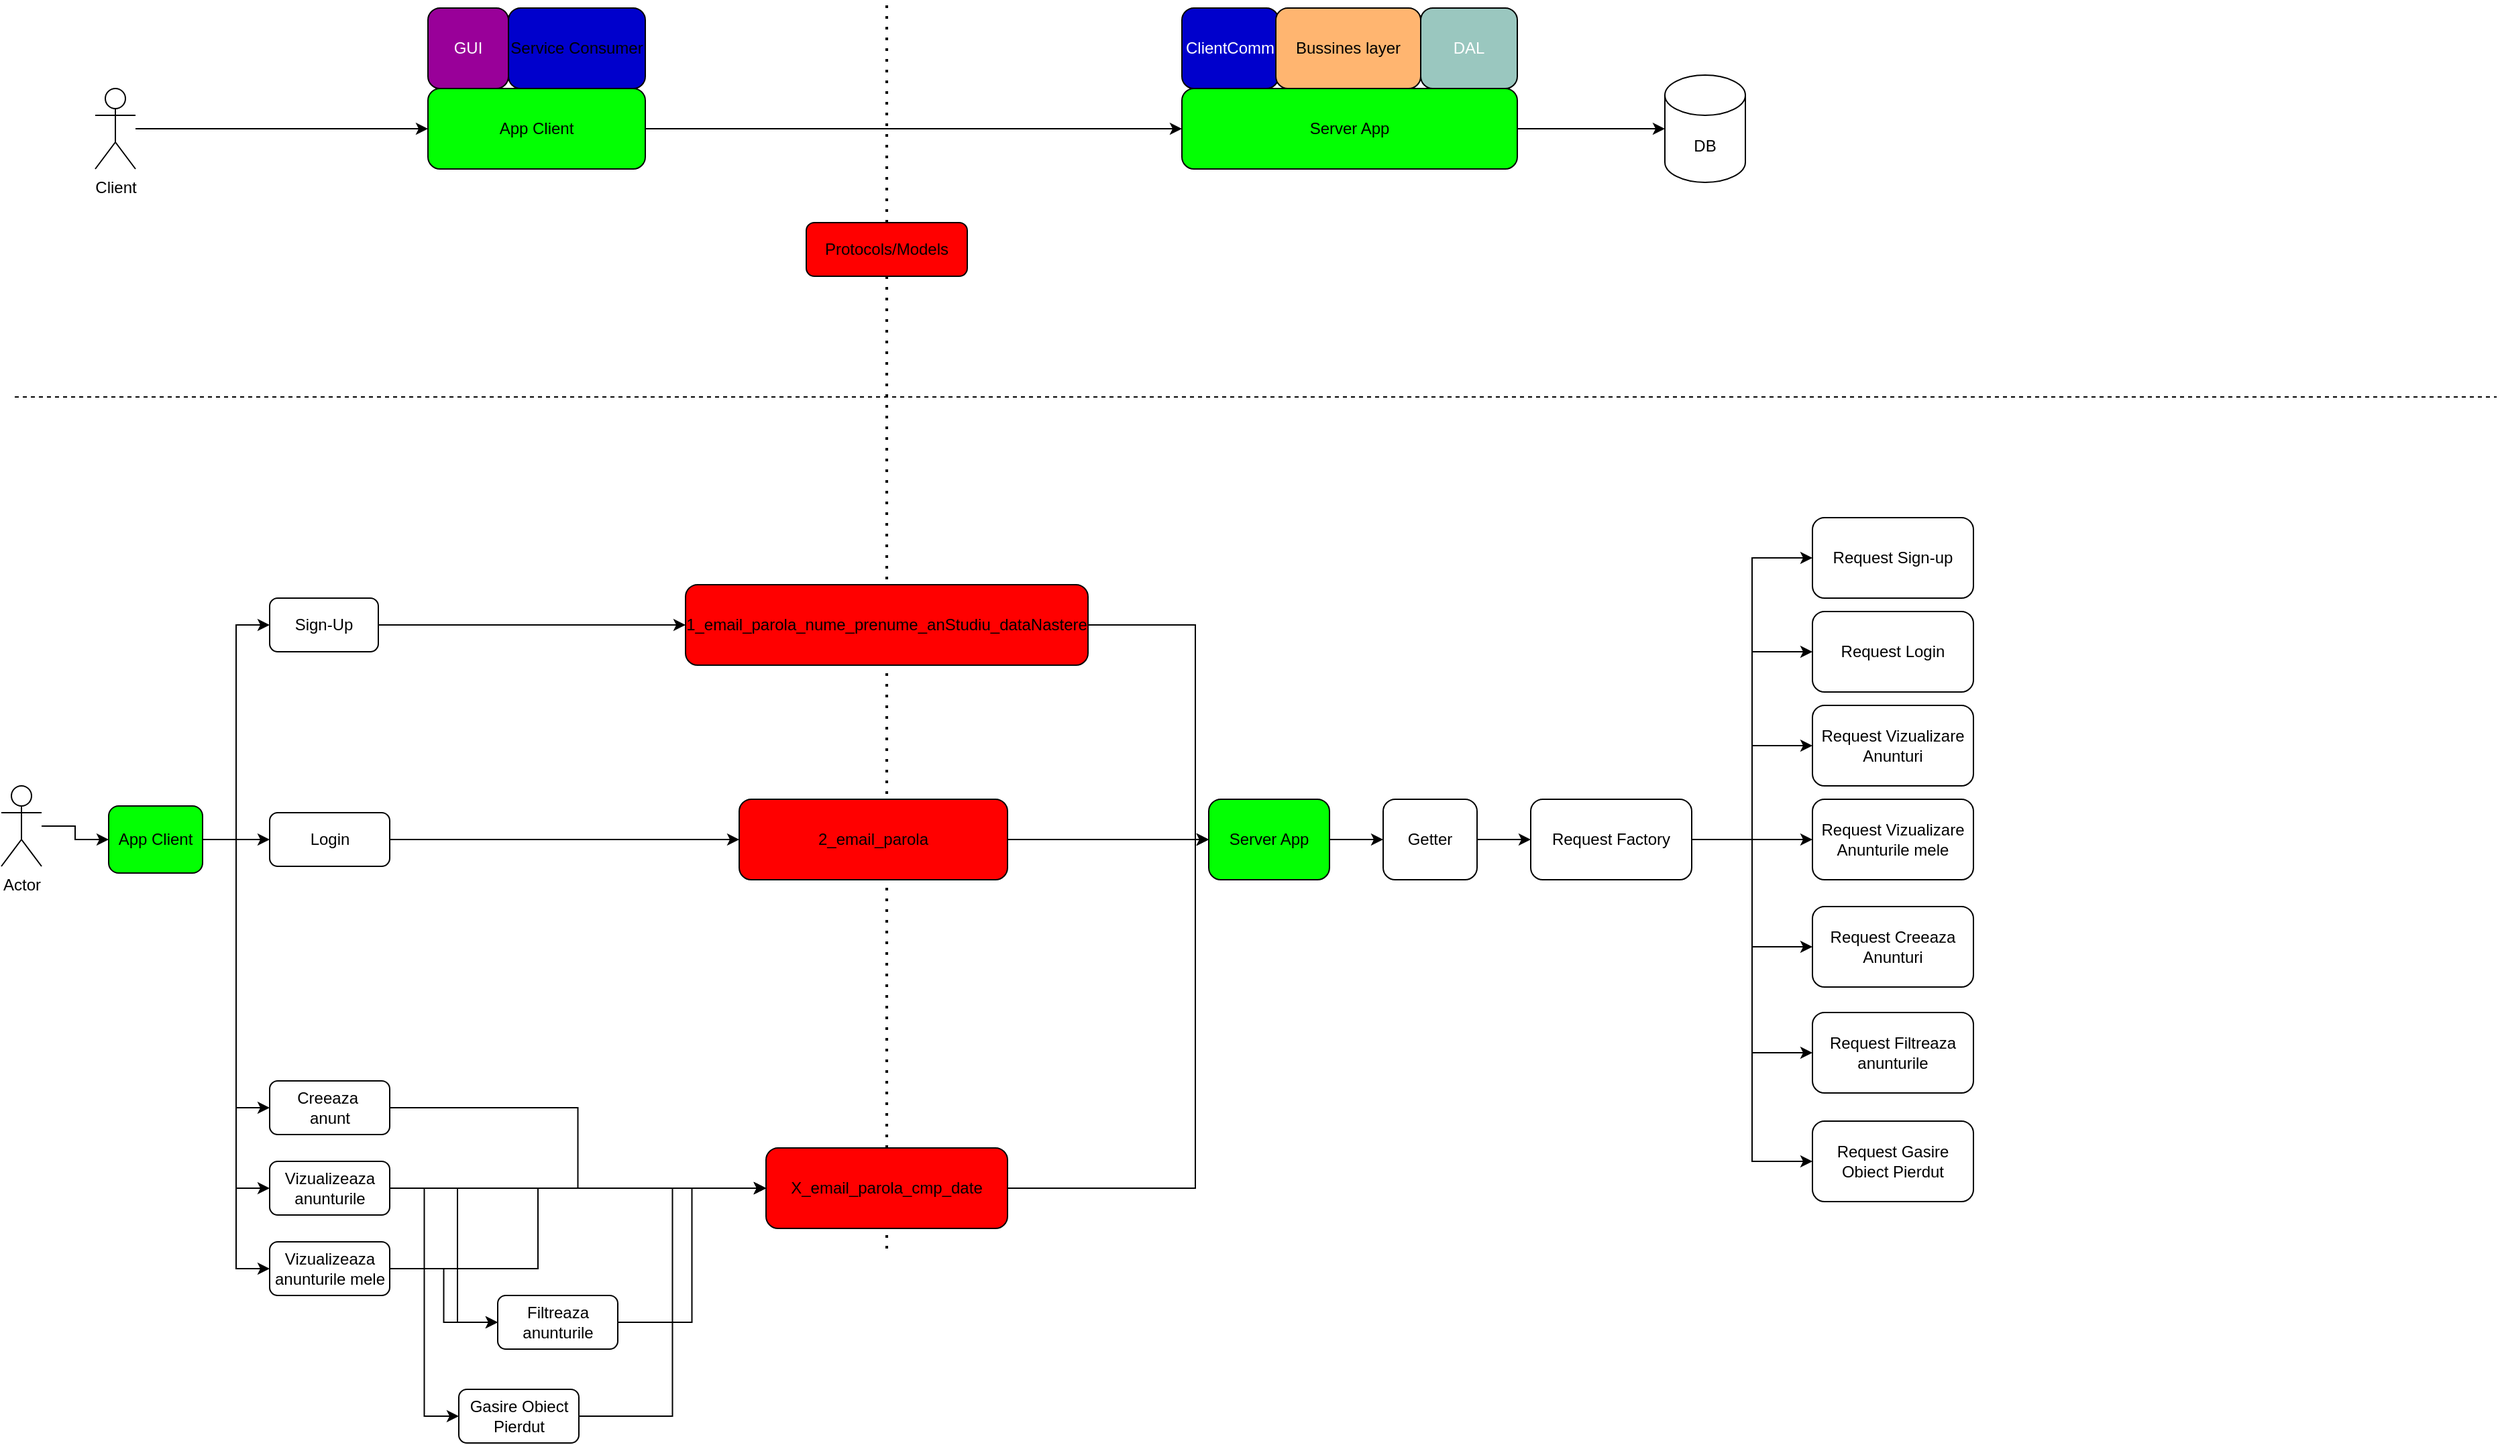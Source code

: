<mxfile version="20.8.16" type="device"><diagram id="C5RBs43oDa-KdzZeNtuy" name="Page-1"><mxGraphModel dx="1668" dy="974" grid="1" gridSize="10" guides="1" tooltips="1" connect="1" arrows="1" fold="1" page="1" pageScale="1" pageWidth="1920" pageHeight="1200" math="0" shadow="0"><root><object label="" id="WIyWlLk6GJQsqaUBKTNV-0"><mxCell/></object><mxCell id="WIyWlLk6GJQsqaUBKTNV-1" parent="WIyWlLk6GJQsqaUBKTNV-0"/><mxCell id="oLAtzvFwu5iNYkrPuSap-7" style="edgeStyle=orthogonalEdgeStyle;rounded=0;orthogonalLoop=1;jettySize=auto;html=1;fontColor=#FFFFFF;" parent="WIyWlLk6GJQsqaUBKTNV-1" source="oLAtzvFwu5iNYkrPuSap-1" target="oLAtzvFwu5iNYkrPuSap-4" edge="1"><mxGeometry relative="1" as="geometry"/></mxCell><mxCell id="oLAtzvFwu5iNYkrPuSap-1" value="Client&lt;br&gt;" style="shape=umlActor;verticalLabelPosition=bottom;verticalAlign=top;html=1;outlineConnect=0;" parent="WIyWlLk6GJQsqaUBKTNV-1" vertex="1"><mxGeometry x="70" y="100" width="30" height="60" as="geometry"/></mxCell><mxCell id="oLAtzvFwu5iNYkrPuSap-10" style="edgeStyle=orthogonalEdgeStyle;rounded=0;orthogonalLoop=1;jettySize=auto;html=1;entryX=0;entryY=0.5;entryDx=0;entryDy=0;fontColor=#FFFFFF;" parent="WIyWlLk6GJQsqaUBKTNV-1" source="oLAtzvFwu5iNYkrPuSap-4" target="oLAtzvFwu5iNYkrPuSap-9" edge="1"><mxGeometry relative="1" as="geometry"/></mxCell><mxCell id="oLAtzvFwu5iNYkrPuSap-4" value="App Client" style="rounded=1;whiteSpace=wrap;html=1;fillColor=#03FF03;" parent="WIyWlLk6GJQsqaUBKTNV-1" vertex="1"><mxGeometry x="318" y="100" width="162" height="60" as="geometry"/></mxCell><mxCell id="oLAtzvFwu5iNYkrPuSap-5" value="&lt;font color=&quot;#ffffff&quot;&gt;GUI&lt;/font&gt;" style="rounded=1;whiteSpace=wrap;html=1;fillColor=#990099;" parent="WIyWlLk6GJQsqaUBKTNV-1" vertex="1"><mxGeometry x="318" y="40" width="60" height="60" as="geometry"/></mxCell><mxCell id="oLAtzvFwu5iNYkrPuSap-8" value="Service Consumer" style="rounded=1;whiteSpace=wrap;html=1;fillColor=#0000CC;" parent="WIyWlLk6GJQsqaUBKTNV-1" vertex="1"><mxGeometry x="378" y="40" width="102" height="60" as="geometry"/></mxCell><mxCell id="oLAtzvFwu5iNYkrPuSap-15" style="edgeStyle=orthogonalEdgeStyle;rounded=0;orthogonalLoop=1;jettySize=auto;html=1;entryX=0;entryY=0.5;entryDx=0;entryDy=0;entryPerimeter=0;fontColor=#000000;" parent="WIyWlLk6GJQsqaUBKTNV-1" source="oLAtzvFwu5iNYkrPuSap-9" target="oLAtzvFwu5iNYkrPuSap-14" edge="1"><mxGeometry relative="1" as="geometry"/></mxCell><mxCell id="oLAtzvFwu5iNYkrPuSap-9" value="Server App" style="rounded=1;whiteSpace=wrap;html=1;fillColor=#03FF03;" parent="WIyWlLk6GJQsqaUBKTNV-1" vertex="1"><mxGeometry x="880" y="100" width="250" height="60" as="geometry"/></mxCell><mxCell id="oLAtzvFwu5iNYkrPuSap-11" value="&lt;font color=&quot;#ffffff&quot;&gt;ClientComm&lt;/font&gt;" style="rounded=1;whiteSpace=wrap;html=1;fillColor=#0000CC;" parent="WIyWlLk6GJQsqaUBKTNV-1" vertex="1"><mxGeometry x="880" y="40" width="72" height="60" as="geometry"/></mxCell><mxCell id="oLAtzvFwu5iNYkrPuSap-12" value="&lt;font&gt;Bussines layer&lt;/font&gt;" style="rounded=1;whiteSpace=wrap;html=1;fillColor=#FFB570;strokeColor=#000000;fontColor=#000000;" parent="WIyWlLk6GJQsqaUBKTNV-1" vertex="1"><mxGeometry x="950" y="40" width="108" height="60" as="geometry"/></mxCell><mxCell id="oLAtzvFwu5iNYkrPuSap-13" value="&lt;font color=&quot;#ffffff&quot;&gt;DAL&lt;/font&gt;" style="rounded=1;whiteSpace=wrap;html=1;fillColor=#9AC7BF;" parent="WIyWlLk6GJQsqaUBKTNV-1" vertex="1"><mxGeometry x="1058" y="40" width="72" height="60" as="geometry"/></mxCell><mxCell id="oLAtzvFwu5iNYkrPuSap-14" value="DB" style="shape=cylinder3;whiteSpace=wrap;html=1;boundedLbl=1;backgroundOutline=1;size=15;strokeColor=#000000;fontColor=#000000;fillColor=#FFFFFF;" parent="WIyWlLk6GJQsqaUBKTNV-1" vertex="1"><mxGeometry x="1240" y="90" width="60" height="80" as="geometry"/></mxCell><mxCell id="oLAtzvFwu5iNYkrPuSap-33" value="" style="endArrow=none;dashed=1;html=1;dashPattern=1 3;strokeWidth=2;rounded=0;fontColor=#000000;startArrow=none;" parent="WIyWlLk6GJQsqaUBKTNV-1" source="0GTbMx8msAdgYIF_Dsqt-0" edge="1"><mxGeometry width="50" height="50" relative="1" as="geometry"><mxPoint x="660" y="965" as="sourcePoint"/><mxPoint x="660" y="35" as="targetPoint"/></mxGeometry></mxCell><mxCell id="0GTbMx8msAdgYIF_Dsqt-1" value="" style="endArrow=none;dashed=1;html=1;dashPattern=1 3;strokeWidth=2;rounded=0;fontColor=#000000;startArrow=none;" parent="WIyWlLk6GJQsqaUBKTNV-1" source="0GTbMx8msAdgYIF_Dsqt-35" target="0GTbMx8msAdgYIF_Dsqt-0" edge="1"><mxGeometry width="50" height="50" relative="1" as="geometry"><mxPoint x="660" y="965" as="sourcePoint"/><mxPoint x="660" y="75" as="targetPoint"/></mxGeometry></mxCell><mxCell id="0GTbMx8msAdgYIF_Dsqt-0" value="Protocols/Models" style="rounded=1;whiteSpace=wrap;html=1;strokeColor=#000000;fontColor=#000000;fillColor=#FF0000;" parent="WIyWlLk6GJQsqaUBKTNV-1" vertex="1"><mxGeometry x="600" y="200" width="120" height="40" as="geometry"/></mxCell><mxCell id="0GTbMx8msAdgYIF_Dsqt-9" style="edgeStyle=orthogonalEdgeStyle;rounded=0;orthogonalLoop=1;jettySize=auto;html=1;entryX=0;entryY=0.5;entryDx=0;entryDy=0;" parent="WIyWlLk6GJQsqaUBKTNV-1" source="0GTbMx8msAdgYIF_Dsqt-2" target="0GTbMx8msAdgYIF_Dsqt-3" edge="1"><mxGeometry relative="1" as="geometry"/></mxCell><mxCell id="0GTbMx8msAdgYIF_Dsqt-21" style="edgeStyle=orthogonalEdgeStyle;rounded=0;orthogonalLoop=1;jettySize=auto;html=1;" parent="WIyWlLk6GJQsqaUBKTNV-1" source="0GTbMx8msAdgYIF_Dsqt-2" target="0GTbMx8msAdgYIF_Dsqt-19" edge="1"><mxGeometry relative="1" as="geometry"/></mxCell><mxCell id="0GTbMx8msAdgYIF_Dsqt-30" style="edgeStyle=orthogonalEdgeStyle;rounded=0;orthogonalLoop=1;jettySize=auto;html=1;entryX=0;entryY=0.5;entryDx=0;entryDy=0;strokeColor=#000000;" parent="WIyWlLk6GJQsqaUBKTNV-1" source="0GTbMx8msAdgYIF_Dsqt-2" target="0GTbMx8msAdgYIF_Dsqt-27" edge="1"><mxGeometry relative="1" as="geometry"/></mxCell><mxCell id="0GTbMx8msAdgYIF_Dsqt-33" style="edgeStyle=orthogonalEdgeStyle;rounded=0;orthogonalLoop=1;jettySize=auto;html=1;entryX=0;entryY=0.5;entryDx=0;entryDy=0;strokeColor=#000000;" parent="WIyWlLk6GJQsqaUBKTNV-1" source="0GTbMx8msAdgYIF_Dsqt-2" target="0GTbMx8msAdgYIF_Dsqt-28" edge="1"><mxGeometry relative="1" as="geometry"/></mxCell><mxCell id="0GTbMx8msAdgYIF_Dsqt-34" style="edgeStyle=orthogonalEdgeStyle;rounded=0;orthogonalLoop=1;jettySize=auto;html=1;entryX=0;entryY=0.5;entryDx=0;entryDy=0;strokeColor=#000000;" parent="WIyWlLk6GJQsqaUBKTNV-1" source="0GTbMx8msAdgYIF_Dsqt-2" target="0GTbMx8msAdgYIF_Dsqt-29" edge="1"><mxGeometry relative="1" as="geometry"><Array as="points"><mxPoint x="175" y="660"/><mxPoint x="175" y="980"/></Array></mxGeometry></mxCell><mxCell id="0GTbMx8msAdgYIF_Dsqt-2" value="App Client" style="rounded=1;whiteSpace=wrap;html=1;fillColor=#03FF03;" parent="WIyWlLk6GJQsqaUBKTNV-1" vertex="1"><mxGeometry x="80" y="635" width="70" height="50" as="geometry"/></mxCell><mxCell id="0GTbMx8msAdgYIF_Dsqt-4" style="edgeStyle=orthogonalEdgeStyle;rounded=0;orthogonalLoop=1;jettySize=auto;html=1;entryX=0;entryY=0.5;entryDx=0;entryDy=0;" parent="WIyWlLk6GJQsqaUBKTNV-1" source="0GTbMx8msAdgYIF_Dsqt-3" target="0GTbMx8msAdgYIF_Dsqt-5" edge="1"><mxGeometry relative="1" as="geometry"><mxPoint x="730" y="500.0" as="targetPoint"/></mxGeometry></mxCell><mxCell id="0GTbMx8msAdgYIF_Dsqt-3" value="Sign-Up" style="rounded=1;whiteSpace=wrap;html=1;fillColor=#FFFFFF;" parent="WIyWlLk6GJQsqaUBKTNV-1" vertex="1"><mxGeometry x="200" y="480" width="81" height="40" as="geometry"/></mxCell><mxCell id="0GTbMx8msAdgYIF_Dsqt-13" style="edgeStyle=orthogonalEdgeStyle;rounded=0;orthogonalLoop=1;jettySize=auto;html=1;entryX=0;entryY=0.5;entryDx=0;entryDy=0;" parent="WIyWlLk6GJQsqaUBKTNV-1" source="0GTbMx8msAdgYIF_Dsqt-5" target="0GTbMx8msAdgYIF_Dsqt-12" edge="1"><mxGeometry relative="1" as="geometry"><Array as="points"><mxPoint x="890" y="500"/><mxPoint x="890" y="660"/></Array></mxGeometry></mxCell><mxCell id="0GTbMx8msAdgYIF_Dsqt-5" value="1_email_parola_nume_prenume_anStudiu_dataNastere" style="rounded=1;whiteSpace=wrap;html=1;fillColor=#FF0000;" parent="WIyWlLk6GJQsqaUBKTNV-1" vertex="1"><mxGeometry x="510" y="470" width="300" height="60" as="geometry"/></mxCell><mxCell id="0GTbMx8msAdgYIF_Dsqt-8" style="edgeStyle=orthogonalEdgeStyle;rounded=0;orthogonalLoop=1;jettySize=auto;html=1;exitX=0.5;exitY=1;exitDx=0;exitDy=0;" parent="WIyWlLk6GJQsqaUBKTNV-1" source="0GTbMx8msAdgYIF_Dsqt-5" target="0GTbMx8msAdgYIF_Dsqt-5" edge="1"><mxGeometry relative="1" as="geometry"/></mxCell><mxCell id="ldlvVjfWMKtTCM-xd51e-2" value="" style="edgeStyle=orthogonalEdgeStyle;rounded=0;orthogonalLoop=1;jettySize=auto;html=1;" edge="1" parent="WIyWlLk6GJQsqaUBKTNV-1" source="0GTbMx8msAdgYIF_Dsqt-12" target="ldlvVjfWMKtTCM-xd51e-1"><mxGeometry relative="1" as="geometry"/></mxCell><mxCell id="0GTbMx8msAdgYIF_Dsqt-12" value="Server App" style="rounded=1;whiteSpace=wrap;html=1;fillColor=#03FF03;" parent="WIyWlLk6GJQsqaUBKTNV-1" vertex="1"><mxGeometry x="900" y="630" width="90" height="60" as="geometry"/></mxCell><mxCell id="0GTbMx8msAdgYIF_Dsqt-18" style="edgeStyle=orthogonalEdgeStyle;rounded=0;orthogonalLoop=1;jettySize=auto;html=1;entryX=0;entryY=0.5;entryDx=0;entryDy=0;" parent="WIyWlLk6GJQsqaUBKTNV-1" source="0GTbMx8msAdgYIF_Dsqt-15" target="0GTbMx8msAdgYIF_Dsqt-17" edge="1"><mxGeometry relative="1" as="geometry"/></mxCell><mxCell id="0GTbMx8msAdgYIF_Dsqt-43" style="edgeStyle=orthogonalEdgeStyle;rounded=0;orthogonalLoop=1;jettySize=auto;html=1;entryX=0;entryY=0.5;entryDx=0;entryDy=0;strokeColor=#000000;" parent="WIyWlLk6GJQsqaUBKTNV-1" source="0GTbMx8msAdgYIF_Dsqt-15" target="0GTbMx8msAdgYIF_Dsqt-40" edge="1"><mxGeometry relative="1" as="geometry"/></mxCell><mxCell id="0GTbMx8msAdgYIF_Dsqt-44" style="edgeStyle=orthogonalEdgeStyle;rounded=0;orthogonalLoop=1;jettySize=auto;html=1;entryX=0;entryY=0.5;entryDx=0;entryDy=0;strokeColor=#000000;" parent="WIyWlLk6GJQsqaUBKTNV-1" source="0GTbMx8msAdgYIF_Dsqt-15" target="0GTbMx8msAdgYIF_Dsqt-41" edge="1"><mxGeometry relative="1" as="geometry"/></mxCell><mxCell id="0GTbMx8msAdgYIF_Dsqt-49" style="edgeStyle=orthogonalEdgeStyle;rounded=0;orthogonalLoop=1;jettySize=auto;html=1;entryX=0;entryY=0.5;entryDx=0;entryDy=0;strokeColor=#000000;" parent="WIyWlLk6GJQsqaUBKTNV-1" source="0GTbMx8msAdgYIF_Dsqt-15" target="0GTbMx8msAdgYIF_Dsqt-42" edge="1"><mxGeometry relative="1" as="geometry"/></mxCell><mxCell id="dYyqiaoNfrBksYbbCx4u-5" style="edgeStyle=orthogonalEdgeStyle;rounded=0;orthogonalLoop=1;jettySize=auto;html=1;entryX=0;entryY=0.5;entryDx=0;entryDy=0;" parent="WIyWlLk6GJQsqaUBKTNV-1" source="0GTbMx8msAdgYIF_Dsqt-15" target="dYyqiaoNfrBksYbbCx4u-4" edge="1"><mxGeometry relative="1" as="geometry"/></mxCell><mxCell id="_v4UTwb7kDDpNKkXZlld-1" style="edgeStyle=orthogonalEdgeStyle;rounded=0;orthogonalLoop=1;jettySize=auto;html=1;entryX=0;entryY=0.5;entryDx=0;entryDy=0;" parent="WIyWlLk6GJQsqaUBKTNV-1" source="0GTbMx8msAdgYIF_Dsqt-15" target="0GTbMx8msAdgYIF_Dsqt-25" edge="1"><mxGeometry relative="1" as="geometry"/></mxCell><mxCell id="_v4UTwb7kDDpNKkXZlld-7" style="edgeStyle=orthogonalEdgeStyle;rounded=0;orthogonalLoop=1;jettySize=auto;html=1;entryX=0;entryY=0.5;entryDx=0;entryDy=0;" parent="WIyWlLk6GJQsqaUBKTNV-1" source="0GTbMx8msAdgYIF_Dsqt-15" target="_v4UTwb7kDDpNKkXZlld-6" edge="1"><mxGeometry relative="1" as="geometry"/></mxCell><mxCell id="0GTbMx8msAdgYIF_Dsqt-15" value="Request Factory&lt;br&gt;" style="rounded=1;whiteSpace=wrap;html=1;fillColor=#FFFFFF;" parent="WIyWlLk6GJQsqaUBKTNV-1" vertex="1"><mxGeometry x="1140" y="630" width="120" height="60" as="geometry"/></mxCell><mxCell id="0GTbMx8msAdgYIF_Dsqt-17" value="Request Sign-up&lt;br&gt;" style="rounded=1;whiteSpace=wrap;html=1;fillColor=#FFFFFF;" parent="WIyWlLk6GJQsqaUBKTNV-1" vertex="1"><mxGeometry x="1350" y="420" width="120" height="60" as="geometry"/></mxCell><mxCell id="0GTbMx8msAdgYIF_Dsqt-22" style="edgeStyle=orthogonalEdgeStyle;rounded=0;orthogonalLoop=1;jettySize=auto;html=1;entryX=0;entryY=0.5;entryDx=0;entryDy=0;" parent="WIyWlLk6GJQsqaUBKTNV-1" source="0GTbMx8msAdgYIF_Dsqt-19" target="0GTbMx8msAdgYIF_Dsqt-23" edge="1"><mxGeometry relative="1" as="geometry"><mxPoint x="480" y="665.0" as="targetPoint"/></mxGeometry></mxCell><mxCell id="0GTbMx8msAdgYIF_Dsqt-19" value="Login&lt;br&gt;" style="rounded=1;whiteSpace=wrap;html=1;fillColor=#FFFFFF;" parent="WIyWlLk6GJQsqaUBKTNV-1" vertex="1"><mxGeometry x="200" y="640" width="89.5" height="40" as="geometry"/></mxCell><mxCell id="_v4UTwb7kDDpNKkXZlld-8" style="edgeStyle=orthogonalEdgeStyle;rounded=0;orthogonalLoop=1;jettySize=auto;html=1;entryX=0;entryY=0.5;entryDx=0;entryDy=0;" parent="WIyWlLk6GJQsqaUBKTNV-1" source="0GTbMx8msAdgYIF_Dsqt-23" target="0GTbMx8msAdgYIF_Dsqt-12" edge="1"><mxGeometry relative="1" as="geometry"/></mxCell><mxCell id="0GTbMx8msAdgYIF_Dsqt-23" value="2_email_parola" style="rounded=1;whiteSpace=wrap;html=1;fillColor=#FF0000;" parent="WIyWlLk6GJQsqaUBKTNV-1" vertex="1"><mxGeometry x="550" y="630" width="200" height="60" as="geometry"/></mxCell><mxCell id="0GTbMx8msAdgYIF_Dsqt-25" value="Request Login" style="rounded=1;whiteSpace=wrap;html=1;fillColor=#FFFFFF;" parent="WIyWlLk6GJQsqaUBKTNV-1" vertex="1"><mxGeometry x="1350" y="490" width="120" height="60" as="geometry"/></mxCell><mxCell id="0GTbMx8msAdgYIF_Dsqt-36" style="edgeStyle=orthogonalEdgeStyle;rounded=0;orthogonalLoop=1;jettySize=auto;html=1;entryX=0;entryY=0.5;entryDx=0;entryDy=0;strokeColor=#000000;" parent="WIyWlLk6GJQsqaUBKTNV-1" source="0GTbMx8msAdgYIF_Dsqt-27" target="0GTbMx8msAdgYIF_Dsqt-35" edge="1"><mxGeometry relative="1" as="geometry"/></mxCell><mxCell id="0GTbMx8msAdgYIF_Dsqt-27" value="Creeaza&amp;nbsp;&lt;br&gt;anunt" style="rounded=1;whiteSpace=wrap;html=1;fillColor=#FFFFFF;" parent="WIyWlLk6GJQsqaUBKTNV-1" vertex="1"><mxGeometry x="200" y="840" width="89.5" height="40" as="geometry"/></mxCell><mxCell id="0GTbMx8msAdgYIF_Dsqt-37" style="edgeStyle=orthogonalEdgeStyle;rounded=0;orthogonalLoop=1;jettySize=auto;html=1;entryX=0;entryY=0.5;entryDx=0;entryDy=0;strokeColor=#000000;" parent="WIyWlLk6GJQsqaUBKTNV-1" source="0GTbMx8msAdgYIF_Dsqt-28" target="0GTbMx8msAdgYIF_Dsqt-35" edge="1"><mxGeometry relative="1" as="geometry"/></mxCell><mxCell id="_v4UTwb7kDDpNKkXZlld-0" style="edgeStyle=orthogonalEdgeStyle;rounded=0;orthogonalLoop=1;jettySize=auto;html=1;entryX=0;entryY=0.5;entryDx=0;entryDy=0;" parent="WIyWlLk6GJQsqaUBKTNV-1" source="0GTbMx8msAdgYIF_Dsqt-28" target="dYyqiaoNfrBksYbbCx4u-2" edge="1"><mxGeometry relative="1" as="geometry"><Array as="points"><mxPoint x="340" y="920"/><mxPoint x="340" y="1020"/></Array></mxGeometry></mxCell><mxCell id="_v4UTwb7kDDpNKkXZlld-4" style="edgeStyle=orthogonalEdgeStyle;rounded=0;orthogonalLoop=1;jettySize=auto;html=1;entryX=0;entryY=0.5;entryDx=0;entryDy=0;" parent="WIyWlLk6GJQsqaUBKTNV-1" source="0GTbMx8msAdgYIF_Dsqt-28" target="_v4UTwb7kDDpNKkXZlld-3" edge="1"><mxGeometry relative="1" as="geometry"/></mxCell><mxCell id="0GTbMx8msAdgYIF_Dsqt-28" value="Vizualizeaza anunturile" style="rounded=1;whiteSpace=wrap;html=1;fillColor=#FFFFFF;" parent="WIyWlLk6GJQsqaUBKTNV-1" vertex="1"><mxGeometry x="200" y="900" width="89.5" height="40" as="geometry"/></mxCell><mxCell id="0GTbMx8msAdgYIF_Dsqt-38" style="edgeStyle=orthogonalEdgeStyle;rounded=0;orthogonalLoop=1;jettySize=auto;html=1;entryX=0;entryY=0.5;entryDx=0;entryDy=0;strokeColor=#000000;" parent="WIyWlLk6GJQsqaUBKTNV-1" source="0GTbMx8msAdgYIF_Dsqt-29" target="0GTbMx8msAdgYIF_Dsqt-35" edge="1"><mxGeometry relative="1" as="geometry"><Array as="points"><mxPoint x="400" y="980"/><mxPoint x="400" y="920"/></Array></mxGeometry></mxCell><mxCell id="dYyqiaoNfrBksYbbCx4u-1" style="edgeStyle=orthogonalEdgeStyle;rounded=0;orthogonalLoop=1;jettySize=auto;html=1;entryX=0;entryY=0.5;entryDx=0;entryDy=0;" parent="WIyWlLk6GJQsqaUBKTNV-1" source="0GTbMx8msAdgYIF_Dsqt-29" target="dYyqiaoNfrBksYbbCx4u-2" edge="1"><mxGeometry relative="1" as="geometry"><mxPoint x="370" y="1100" as="targetPoint"/></mxGeometry></mxCell><mxCell id="0GTbMx8msAdgYIF_Dsqt-29" value="Vizualizeaza anunturile mele" style="rounded=1;whiteSpace=wrap;html=1;fillColor=#FFFFFF;" parent="WIyWlLk6GJQsqaUBKTNV-1" vertex="1"><mxGeometry x="200" y="960" width="89.5" height="40" as="geometry"/></mxCell><mxCell id="0GTbMx8msAdgYIF_Dsqt-39" style="edgeStyle=orthogonalEdgeStyle;rounded=0;orthogonalLoop=1;jettySize=auto;html=1;entryX=0;entryY=0.5;entryDx=0;entryDy=0;strokeColor=#000000;" parent="WIyWlLk6GJQsqaUBKTNV-1" source="0GTbMx8msAdgYIF_Dsqt-35" target="0GTbMx8msAdgYIF_Dsqt-12" edge="1"><mxGeometry relative="1" as="geometry"><Array as="points"><mxPoint x="890" y="920"/><mxPoint x="890" y="660"/></Array></mxGeometry></mxCell><mxCell id="0GTbMx8msAdgYIF_Dsqt-40" value="Request Vizualizare Anunturi" style="rounded=1;whiteSpace=wrap;html=1;fillColor=#FFFFFF;" parent="WIyWlLk6GJQsqaUBKTNV-1" vertex="1"><mxGeometry x="1350" y="560" width="120" height="60" as="geometry"/></mxCell><mxCell id="0GTbMx8msAdgYIF_Dsqt-41" value="Request Vizualizare Anunturile mele" style="rounded=1;whiteSpace=wrap;html=1;fillColor=#FFFFFF;" parent="WIyWlLk6GJQsqaUBKTNV-1" vertex="1"><mxGeometry x="1350" y="630" width="120" height="60" as="geometry"/></mxCell><mxCell id="0GTbMx8msAdgYIF_Dsqt-42" value="Request Creeaza Anunturi" style="rounded=1;whiteSpace=wrap;html=1;fillColor=#FFFFFF;" parent="WIyWlLk6GJQsqaUBKTNV-1" vertex="1"><mxGeometry x="1350" y="710" width="120" height="60" as="geometry"/></mxCell><mxCell id="0GTbMx8msAdgYIF_Dsqt-50" value="" style="endArrow=none;dashed=1;html=1;rounded=0;strokeColor=#000000;" parent="WIyWlLk6GJQsqaUBKTNV-1" edge="1"><mxGeometry width="50" height="50" relative="1" as="geometry"><mxPoint x="10" y="330" as="sourcePoint"/><mxPoint x="1860" y="330" as="targetPoint"/></mxGeometry></mxCell><mxCell id="dYyqiaoNfrBksYbbCx4u-3" style="edgeStyle=orthogonalEdgeStyle;rounded=0;orthogonalLoop=1;jettySize=auto;html=1;entryX=0;entryY=0.5;entryDx=0;entryDy=0;" parent="WIyWlLk6GJQsqaUBKTNV-1" source="dYyqiaoNfrBksYbbCx4u-2" target="0GTbMx8msAdgYIF_Dsqt-35" edge="1"><mxGeometry relative="1" as="geometry"/></mxCell><mxCell id="dYyqiaoNfrBksYbbCx4u-2" value="Filtreaza anunturile" style="rounded=1;whiteSpace=wrap;html=1;fillColor=#FFFFFF;" parent="WIyWlLk6GJQsqaUBKTNV-1" vertex="1"><mxGeometry x="370" y="1000" width="89.5" height="40" as="geometry"/></mxCell><mxCell id="dYyqiaoNfrBksYbbCx4u-4" value="Request Filtreaza anunturile" style="rounded=1;whiteSpace=wrap;html=1;fillColor=#FFFFFF;" parent="WIyWlLk6GJQsqaUBKTNV-1" vertex="1"><mxGeometry x="1350" y="789" width="120" height="60" as="geometry"/></mxCell><mxCell id="_v4UTwb7kDDpNKkXZlld-5" style="edgeStyle=orthogonalEdgeStyle;rounded=0;orthogonalLoop=1;jettySize=auto;html=1;entryX=0;entryY=0.5;entryDx=0;entryDy=0;" parent="WIyWlLk6GJQsqaUBKTNV-1" source="_v4UTwb7kDDpNKkXZlld-3" target="0GTbMx8msAdgYIF_Dsqt-35" edge="1"><mxGeometry relative="1" as="geometry"/></mxCell><mxCell id="_v4UTwb7kDDpNKkXZlld-3" value="Gasire Obiect Pierdut" style="rounded=1;whiteSpace=wrap;html=1;fillColor=#FFFFFF;" parent="WIyWlLk6GJQsqaUBKTNV-1" vertex="1"><mxGeometry x="341" y="1070" width="89.5" height="40" as="geometry"/></mxCell><mxCell id="_v4UTwb7kDDpNKkXZlld-6" value="Request Gasire Obiect Pierdut" style="rounded=1;whiteSpace=wrap;html=1;fillColor=#FFFFFF;" parent="WIyWlLk6GJQsqaUBKTNV-1" vertex="1"><mxGeometry x="1350" y="870" width="120" height="60" as="geometry"/></mxCell><mxCell id="_v4UTwb7kDDpNKkXZlld-9" value="" style="endArrow=none;dashed=1;html=1;dashPattern=1 3;strokeWidth=2;rounded=0;fontColor=#000000;" parent="WIyWlLk6GJQsqaUBKTNV-1" target="0GTbMx8msAdgYIF_Dsqt-35" edge="1"><mxGeometry width="50" height="50" relative="1" as="geometry"><mxPoint x="660" y="965" as="sourcePoint"/><mxPoint x="660" y="240" as="targetPoint"/></mxGeometry></mxCell><mxCell id="0GTbMx8msAdgYIF_Dsqt-35" value="X_email_parola_cmp_date" style="rounded=1;whiteSpace=wrap;html=1;fillColor=#FF0000;" parent="WIyWlLk6GJQsqaUBKTNV-1" vertex="1"><mxGeometry x="570" y="890" width="180" height="60" as="geometry"/></mxCell><mxCell id="TAN48oALzeY3LmQ_fj30-1" style="edgeStyle=orthogonalEdgeStyle;rounded=0;orthogonalLoop=1;jettySize=auto;html=1;entryX=0;entryY=0.5;entryDx=0;entryDy=0;" parent="WIyWlLk6GJQsqaUBKTNV-1" source="TAN48oALzeY3LmQ_fj30-0" target="0GTbMx8msAdgYIF_Dsqt-2" edge="1"><mxGeometry relative="1" as="geometry"/></mxCell><mxCell id="TAN48oALzeY3LmQ_fj30-0" value="Actor" style="shape=umlActor;verticalLabelPosition=bottom;verticalAlign=top;html=1;outlineConnect=0;" parent="WIyWlLk6GJQsqaUBKTNV-1" vertex="1"><mxGeometry y="620" width="30" height="60" as="geometry"/></mxCell><mxCell id="ldlvVjfWMKtTCM-xd51e-3" value="" style="edgeStyle=orthogonalEdgeStyle;rounded=0;orthogonalLoop=1;jettySize=auto;html=1;" edge="1" parent="WIyWlLk6GJQsqaUBKTNV-1" source="ldlvVjfWMKtTCM-xd51e-1" target="0GTbMx8msAdgYIF_Dsqt-15"><mxGeometry relative="1" as="geometry"/></mxCell><mxCell id="ldlvVjfWMKtTCM-xd51e-1" value="Getter" style="rounded=1;whiteSpace=wrap;html=1;fillColor=#FFFFFF;" vertex="1" parent="WIyWlLk6GJQsqaUBKTNV-1"><mxGeometry x="1030" y="630" width="70" height="60" as="geometry"/></mxCell></root></mxGraphModel></diagram></mxfile>